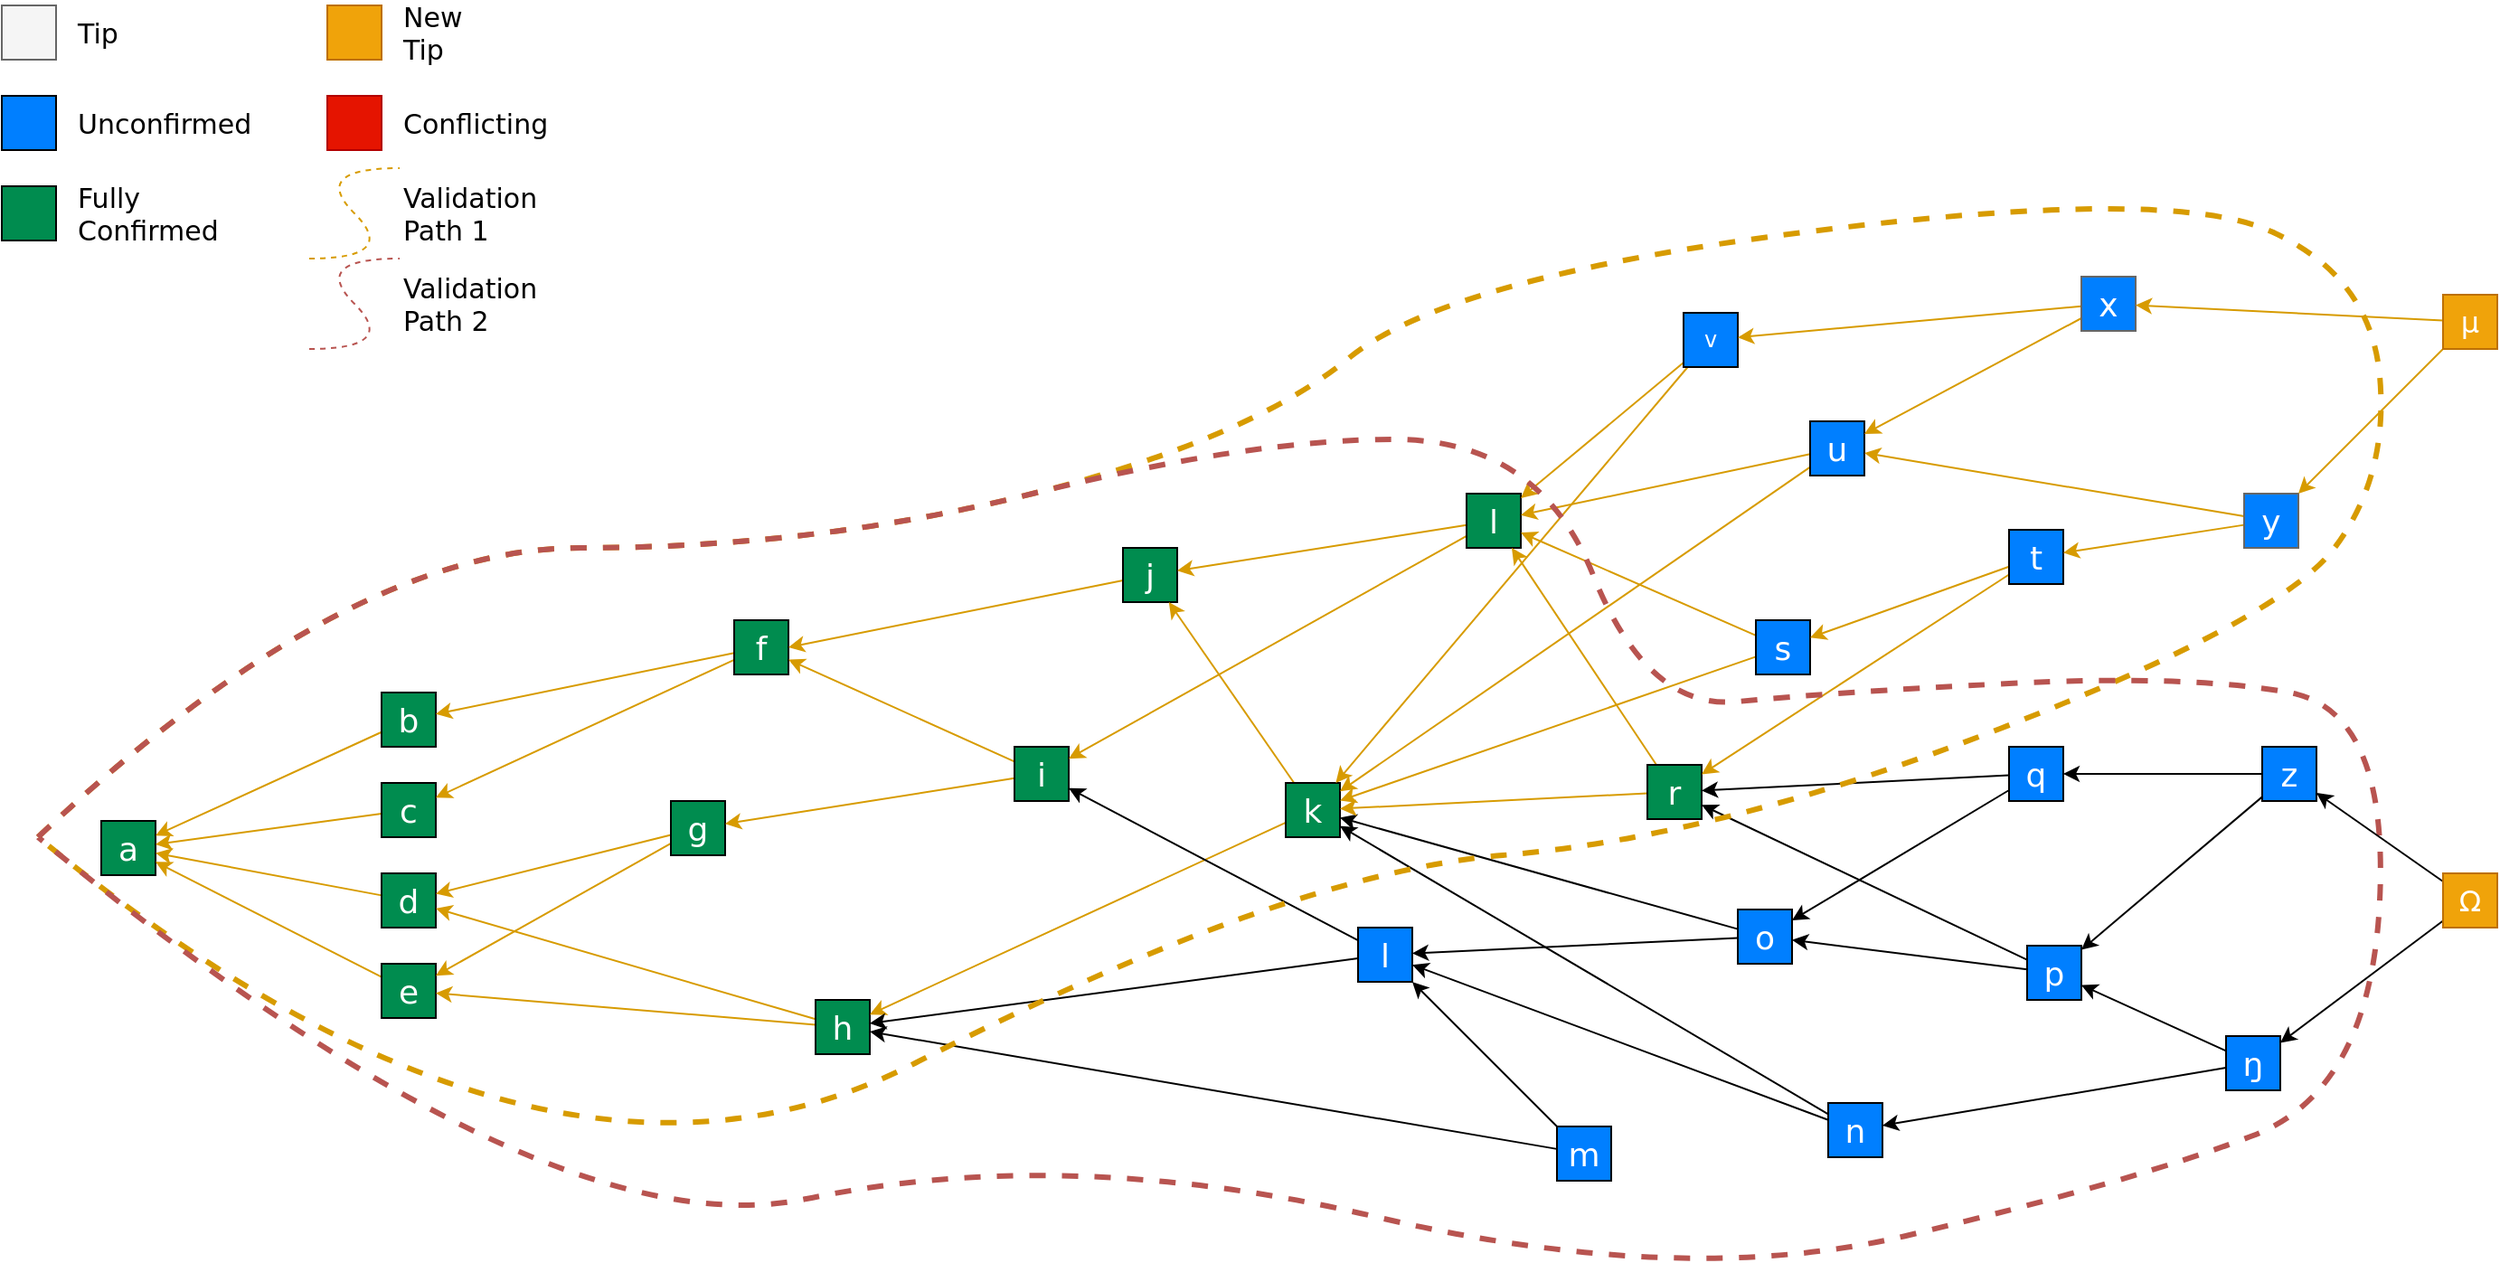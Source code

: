 <mxfile version="19.0.2" type="device"><diagram id="aiVb32r4nPznkwqzsdSb" name="Page-1"><mxGraphModel dx="1394" dy="817" grid="1" gridSize="10" guides="1" tooltips="1" connect="1" arrows="1" fold="1" page="1" pageScale="1" pageWidth="1169" pageHeight="827" math="0" shadow="0"><root><mxCell id="0"/><mxCell id="1" parent="0"/><mxCell id="Y23TwwJplPCRgjI9Zh_g-1" value="" style="whiteSpace=wrap;html=1;aspect=fixed;fillColor=#f5f5f5;fontColor=#333333;strokeColor=#666666;" parent="1" vertex="1"><mxGeometry x="150" y="190" width="30" height="30" as="geometry"/></mxCell><mxCell id="Y23TwwJplPCRgjI9Zh_g-2" value="" style="whiteSpace=wrap;html=1;aspect=fixed;fillColor=#007FFF;strokeColor=#000000;" parent="1" vertex="1"><mxGeometry x="150" y="240" width="30" height="30" as="geometry"/></mxCell><mxCell id="Y23TwwJplPCRgjI9Zh_g-3" value="" style="whiteSpace=wrap;html=1;aspect=fixed;fillColor=#008C4F;strokeColor=#000000;" parent="1" vertex="1"><mxGeometry x="150" y="290" width="30" height="30" as="geometry"/></mxCell><mxCell id="Y23TwwJplPCRgjI9Zh_g-4" value="Tip" style="text;html=1;strokeColor=none;fillColor=none;align=left;verticalAlign=middle;whiteSpace=wrap;rounded=0;fontFamily=Dejavu Sans;fontSize=15;" parent="1" vertex="1"><mxGeometry x="190" y="190" width="60" height="30" as="geometry"/></mxCell><mxCell id="Y23TwwJplPCRgjI9Zh_g-5" value="Unconfirmed" style="text;html=1;strokeColor=none;fillColor=none;align=left;verticalAlign=middle;whiteSpace=wrap;rounded=0;fontFamily=Dejavu Sans;fontSize=15;" parent="1" vertex="1"><mxGeometry x="190" y="240" width="60" height="30" as="geometry"/></mxCell><mxCell id="Y23TwwJplPCRgjI9Zh_g-6" value="Fully Confirmed" style="text;html=1;strokeColor=none;fillColor=none;align=left;verticalAlign=middle;whiteSpace=wrap;rounded=0;fontFamily=Dejavu Sans;fontSize=15;" parent="1" vertex="1"><mxGeometry x="190" y="290" width="60" height="30" as="geometry"/></mxCell><mxCell id="Y23TwwJplPCRgjI9Zh_g-7" value="a" style="whiteSpace=wrap;html=1;aspect=fixed;fillColor=#008C4F;strokeColor=#000000;fontFamily=Dejavu Sans;fontColor=#FFFFFF;fontSize=18;" parent="1" vertex="1"><mxGeometry x="205" y="641" width="30" height="30" as="geometry"/></mxCell><mxCell id="Y23TwwJplPCRgjI9Zh_g-36" style="rounded=0;orthogonalLoop=1;jettySize=auto;html=1;fontFamily=Dejavu Sans;fontSize=18;fontColor=#FFFFFF;strokeColor=#d79b00;fillColor=#ffe6cc;" parent="1" source="Y23TwwJplPCRgjI9Zh_g-8" target="Y23TwwJplPCRgjI9Zh_g-7" edge="1"><mxGeometry relative="1" as="geometry"/></mxCell><mxCell id="Y23TwwJplPCRgjI9Zh_g-8" value="b" style="whiteSpace=wrap;html=1;aspect=fixed;fillColor=#008C4F;strokeColor=#000000;fontFamily=Dejavu Sans;fontColor=#FFFFFF;fontSize=18;" parent="1" vertex="1"><mxGeometry x="360" y="570" width="30" height="30" as="geometry"/></mxCell><mxCell id="Y23TwwJplPCRgjI9Zh_g-37" style="edgeStyle=none;rounded=0;orthogonalLoop=1;jettySize=auto;html=1;fontFamily=Dejavu Sans;fontSize=18;fontColor=#FFFFFF;strokeColor=#d79b00;fillColor=#ffe6cc;" parent="1" source="Y23TwwJplPCRgjI9Zh_g-9" target="Y23TwwJplPCRgjI9Zh_g-7" edge="1"><mxGeometry relative="1" as="geometry"/></mxCell><mxCell id="Y23TwwJplPCRgjI9Zh_g-9" value="c" style="whiteSpace=wrap;html=1;aspect=fixed;fillColor=#008C4F;strokeColor=#000000;fontFamily=Dejavu Sans;fontColor=#FFFFFF;fontSize=18;" parent="1" vertex="1"><mxGeometry x="360" y="620" width="30" height="30" as="geometry"/></mxCell><mxCell id="Y23TwwJplPCRgjI9Zh_g-38" style="edgeStyle=none;rounded=0;orthogonalLoop=1;jettySize=auto;html=1;fontFamily=Dejavu Sans;fontSize=18;fontColor=#FFFFFF;strokeColor=#d79b00;fillColor=#ffe6cc;" parent="1" source="Y23TwwJplPCRgjI9Zh_g-10" target="Y23TwwJplPCRgjI9Zh_g-7" edge="1"><mxGeometry relative="1" as="geometry"/></mxCell><mxCell id="Y23TwwJplPCRgjI9Zh_g-10" value="d" style="whiteSpace=wrap;html=1;aspect=fixed;fillColor=#008C4F;strokeColor=#000000;fontFamily=Dejavu Sans;fontColor=#FFFFFF;fontSize=18;" parent="1" vertex="1"><mxGeometry x="360" y="670" width="30" height="30" as="geometry"/></mxCell><mxCell id="Y23TwwJplPCRgjI9Zh_g-39" style="edgeStyle=none;rounded=0;orthogonalLoop=1;jettySize=auto;html=1;fontFamily=Dejavu Sans;fontSize=18;fontColor=#FFFFFF;strokeColor=#d79b00;fillColor=#ffe6cc;" parent="1" source="Y23TwwJplPCRgjI9Zh_g-11" target="Y23TwwJplPCRgjI9Zh_g-7" edge="1"><mxGeometry relative="1" as="geometry"/></mxCell><mxCell id="Y23TwwJplPCRgjI9Zh_g-11" value="e" style="whiteSpace=wrap;html=1;aspect=fixed;fillColor=#008C4F;strokeColor=#000000;fontFamily=Dejavu Sans;fontColor=#FFFFFF;fontSize=18;" parent="1" vertex="1"><mxGeometry x="360" y="720" width="30" height="30" as="geometry"/></mxCell><mxCell id="Y23TwwJplPCRgjI9Zh_g-40" style="edgeStyle=none;rounded=0;orthogonalLoop=1;jettySize=auto;html=1;fontFamily=Dejavu Sans;fontSize=18;fontColor=#FFFFFF;strokeColor=#d79b00;fillColor=#ffe6cc;" parent="1" source="Y23TwwJplPCRgjI9Zh_g-13" target="Y23TwwJplPCRgjI9Zh_g-8" edge="1"><mxGeometry relative="1" as="geometry"/></mxCell><mxCell id="Y23TwwJplPCRgjI9Zh_g-41" style="edgeStyle=none;rounded=0;orthogonalLoop=1;jettySize=auto;html=1;fontFamily=Dejavu Sans;fontSize=18;fontColor=#FFFFFF;strokeColor=#d79b00;fillColor=#ffe6cc;" parent="1" source="Y23TwwJplPCRgjI9Zh_g-13" target="Y23TwwJplPCRgjI9Zh_g-9" edge="1"><mxGeometry relative="1" as="geometry"/></mxCell><mxCell id="Y23TwwJplPCRgjI9Zh_g-13" value="f" style="whiteSpace=wrap;html=1;aspect=fixed;fillColor=#008C4F;strokeColor=#000000;fontFamily=Dejavu Sans;fontColor=#FFFFFF;fontSize=18;" parent="1" vertex="1"><mxGeometry x="555" y="530" width="30" height="30" as="geometry"/></mxCell><mxCell id="Y23TwwJplPCRgjI9Zh_g-42" style="edgeStyle=none;rounded=0;orthogonalLoop=1;jettySize=auto;html=1;fontFamily=Dejavu Sans;fontSize=18;fontColor=#FFFFFF;strokeColor=#d79b00;fillColor=#ffe6cc;" parent="1" source="Y23TwwJplPCRgjI9Zh_g-14" target="Y23TwwJplPCRgjI9Zh_g-10" edge="1"><mxGeometry relative="1" as="geometry"/></mxCell><mxCell id="Y23TwwJplPCRgjI9Zh_g-43" style="edgeStyle=none;rounded=0;orthogonalLoop=1;jettySize=auto;html=1;fontFamily=Dejavu Sans;fontSize=18;fontColor=#FFFFFF;strokeColor=#d79b00;fillColor=#ffe6cc;" parent="1" source="Y23TwwJplPCRgjI9Zh_g-14" target="Y23TwwJplPCRgjI9Zh_g-11" edge="1"><mxGeometry relative="1" as="geometry"/></mxCell><mxCell id="Y23TwwJplPCRgjI9Zh_g-14" value="g" style="whiteSpace=wrap;html=1;aspect=fixed;fillColor=#008C4F;strokeColor=#000000;fontFamily=Dejavu Sans;fontColor=#FFFFFF;fontSize=18;" parent="1" vertex="1"><mxGeometry x="520" y="630" width="30" height="30" as="geometry"/></mxCell><mxCell id="Y23TwwJplPCRgjI9Zh_g-44" style="edgeStyle=none;rounded=0;orthogonalLoop=1;jettySize=auto;html=1;fontFamily=Dejavu Sans;fontSize=18;fontColor=#FFFFFF;strokeColor=#d79b00;fillColor=#ffe6cc;" parent="1" source="Y23TwwJplPCRgjI9Zh_g-15" target="Y23TwwJplPCRgjI9Zh_g-10" edge="1"><mxGeometry relative="1" as="geometry"/></mxCell><mxCell id="Y23TwwJplPCRgjI9Zh_g-45" style="edgeStyle=none;rounded=0;orthogonalLoop=1;jettySize=auto;html=1;fontFamily=Dejavu Sans;fontSize=18;fontColor=#FFFFFF;strokeColor=#d79b00;fillColor=#ffe6cc;" parent="1" source="Y23TwwJplPCRgjI9Zh_g-15" target="Y23TwwJplPCRgjI9Zh_g-11" edge="1"><mxGeometry relative="1" as="geometry"/></mxCell><mxCell id="Y23TwwJplPCRgjI9Zh_g-15" value="h" style="whiteSpace=wrap;html=1;aspect=fixed;fillColor=#008C4F;strokeColor=#000000;fontFamily=Dejavu Sans;fontColor=#FFFFFF;fontSize=18;" parent="1" vertex="1"><mxGeometry x="600" y="740" width="30" height="30" as="geometry"/></mxCell><mxCell id="Y23TwwJplPCRgjI9Zh_g-47" style="edgeStyle=none;rounded=0;orthogonalLoop=1;jettySize=auto;html=1;fontFamily=Dejavu Sans;fontSize=18;fontColor=#FFFFFF;strokeColor=#d79b00;fillColor=#ffe6cc;" parent="1" source="Y23TwwJplPCRgjI9Zh_g-16" target="Y23TwwJplPCRgjI9Zh_g-14" edge="1"><mxGeometry relative="1" as="geometry"/></mxCell><mxCell id="Y23TwwJplPCRgjI9Zh_g-50" style="edgeStyle=none;rounded=0;orthogonalLoop=1;jettySize=auto;html=1;fontFamily=Dejavu Sans;fontSize=18;fontColor=#FFFFFF;strokeColor=#d79b00;fillColor=#ffe6cc;" parent="1" source="Y23TwwJplPCRgjI9Zh_g-16" target="Y23TwwJplPCRgjI9Zh_g-13" edge="1"><mxGeometry relative="1" as="geometry"/></mxCell><mxCell id="Y23TwwJplPCRgjI9Zh_g-16" value="i" style="whiteSpace=wrap;html=1;aspect=fixed;fillColor=#008C4F;strokeColor=#000000;fontFamily=Dejavu Sans;fontColor=#FFFFFF;fontSize=18;" parent="1" vertex="1"><mxGeometry x="710" y="600" width="30" height="30" as="geometry"/></mxCell><mxCell id="Y23TwwJplPCRgjI9Zh_g-48" style="edgeStyle=none;rounded=0;orthogonalLoop=1;jettySize=auto;html=1;entryX=1;entryY=0.5;entryDx=0;entryDy=0;fontFamily=Dejavu Sans;fontSize=18;fontColor=#FFFFFF;strokeColor=#d79b00;fillColor=#ffe6cc;" parent="1" source="Y23TwwJplPCRgjI9Zh_g-17" target="Y23TwwJplPCRgjI9Zh_g-13" edge="1"><mxGeometry relative="1" as="geometry"/></mxCell><mxCell id="Y23TwwJplPCRgjI9Zh_g-17" value="j" style="whiteSpace=wrap;html=1;aspect=fixed;fillColor=#008C4F;strokeColor=#000000;fontFamily=Dejavu Sans;fontColor=#FFFFFF;fontSize=18;" parent="1" vertex="1"><mxGeometry x="770" y="490" width="30" height="30" as="geometry"/></mxCell><mxCell id="Y23TwwJplPCRgjI9Zh_g-46" style="edgeStyle=none;rounded=0;orthogonalLoop=1;jettySize=auto;html=1;fontFamily=Dejavu Sans;fontSize=18;fontColor=#FFFFFF;strokeColor=#d79b00;fillColor=#ffe6cc;" parent="1" source="Y23TwwJplPCRgjI9Zh_g-18" target="Y23TwwJplPCRgjI9Zh_g-15" edge="1"><mxGeometry relative="1" as="geometry"/></mxCell><mxCell id="Y23TwwJplPCRgjI9Zh_g-51" style="edgeStyle=none;rounded=0;orthogonalLoop=1;jettySize=auto;html=1;fontFamily=Dejavu Sans;fontSize=18;fontColor=#FFFFFF;strokeColor=#d79b00;fillColor=#ffe6cc;" parent="1" source="Y23TwwJplPCRgjI9Zh_g-18" target="Y23TwwJplPCRgjI9Zh_g-17" edge="1"><mxGeometry relative="1" as="geometry"/></mxCell><mxCell id="Y23TwwJplPCRgjI9Zh_g-18" value="k" style="whiteSpace=wrap;html=1;aspect=fixed;fillColor=#008C4F;strokeColor=#000000;fontFamily=Dejavu Sans;fontColor=#FFFFFF;fontSize=18;" parent="1" vertex="1"><mxGeometry x="860" y="620" width="30" height="30" as="geometry"/></mxCell><mxCell id="Y23TwwJplPCRgjI9Zh_g-49" style="edgeStyle=none;rounded=0;orthogonalLoop=1;jettySize=auto;html=1;fontFamily=Dejavu Sans;fontSize=18;fontColor=#FFFFFF;strokeColor=#d79b00;fillColor=#ffe6cc;" parent="1" source="Y23TwwJplPCRgjI9Zh_g-19" target="Y23TwwJplPCRgjI9Zh_g-17" edge="1"><mxGeometry relative="1" as="geometry"/></mxCell><mxCell id="Y23TwwJplPCRgjI9Zh_g-52" style="edgeStyle=none;rounded=0;orthogonalLoop=1;jettySize=auto;html=1;fontFamily=Dejavu Sans;fontSize=18;fontColor=#FFFFFF;strokeColor=#d79b00;fillColor=#ffe6cc;" parent="1" source="Y23TwwJplPCRgjI9Zh_g-19" target="Y23TwwJplPCRgjI9Zh_g-16" edge="1"><mxGeometry relative="1" as="geometry"/></mxCell><mxCell id="Y23TwwJplPCRgjI9Zh_g-19" value="l" style="whiteSpace=wrap;html=1;aspect=fixed;fillColor=#008C4F;strokeColor=#000000;fontFamily=Dejavu Sans;fontColor=#FFFFFF;fontSize=18;" parent="1" vertex="1"><mxGeometry x="960" y="460" width="30" height="30" as="geometry"/></mxCell><mxCell id="Y23TwwJplPCRgjI9Zh_g-53" style="edgeStyle=none;rounded=0;orthogonalLoop=1;jettySize=auto;html=1;fontFamily=Dejavu Sans;fontSize=18;fontColor=#FFFFFF;strokeColor=#000000;" parent="1" source="Y23TwwJplPCRgjI9Zh_g-20" target="Y23TwwJplPCRgjI9Zh_g-16" edge="1"><mxGeometry relative="1" as="geometry"/></mxCell><mxCell id="Y23TwwJplPCRgjI9Zh_g-54" style="edgeStyle=none;rounded=0;orthogonalLoop=1;jettySize=auto;html=1;fontFamily=Dejavu Sans;fontSize=18;fontColor=#FFFFFF;strokeColor=#000000;" parent="1" source="Y23TwwJplPCRgjI9Zh_g-20" target="Y23TwwJplPCRgjI9Zh_g-15" edge="1"><mxGeometry relative="1" as="geometry"/></mxCell><mxCell id="Y23TwwJplPCRgjI9Zh_g-20" value="l" style="whiteSpace=wrap;html=1;aspect=fixed;fillColor=#007FFF;strokeColor=#000000;fontFamily=Dejavu Sans;fontColor=#FFFFFF;fontSize=18;" parent="1" vertex="1"><mxGeometry x="900" y="700" width="30" height="30" as="geometry"/></mxCell><mxCell id="Y23TwwJplPCRgjI9Zh_g-55" style="edgeStyle=none;rounded=0;orthogonalLoop=1;jettySize=auto;html=1;fontFamily=Dejavu Sans;fontSize=18;fontColor=#FFFFFF;strokeColor=#000000;" parent="1" source="Y23TwwJplPCRgjI9Zh_g-21" target="Y23TwwJplPCRgjI9Zh_g-20" edge="1"><mxGeometry relative="1" as="geometry"><mxPoint x="910" y="710" as="targetPoint"/></mxGeometry></mxCell><mxCell id="Y23TwwJplPCRgjI9Zh_g-56" style="edgeStyle=none;rounded=0;orthogonalLoop=1;jettySize=auto;html=1;fontFamily=Dejavu Sans;fontSize=18;fontColor=#FFFFFF;strokeColor=#000000;" parent="1" source="Y23TwwJplPCRgjI9Zh_g-21" target="Y23TwwJplPCRgjI9Zh_g-15" edge="1"><mxGeometry relative="1" as="geometry"/></mxCell><mxCell id="Y23TwwJplPCRgjI9Zh_g-21" value="m" style="whiteSpace=wrap;html=1;aspect=fixed;fillColor=#007FFF;strokeColor=#000000;fontFamily=Dejavu Sans;fontColor=#FFFFFF;fontSize=18;" parent="1" vertex="1"><mxGeometry x="1010" y="810" width="30" height="30" as="geometry"/></mxCell><mxCell id="Y23TwwJplPCRgjI9Zh_g-57" style="edgeStyle=none;rounded=0;orthogonalLoop=1;jettySize=auto;html=1;fontFamily=Dejavu Sans;fontSize=18;fontColor=#FFFFFF;strokeColor=#000000;" parent="1" source="Y23TwwJplPCRgjI9Zh_g-22" target="Y23TwwJplPCRgjI9Zh_g-20" edge="1"><mxGeometry relative="1" as="geometry"/></mxCell><mxCell id="Y23TwwJplPCRgjI9Zh_g-58" style="edgeStyle=none;rounded=0;orthogonalLoop=1;jettySize=auto;html=1;fontFamily=Dejavu Sans;fontSize=18;fontColor=#FFFFFF;strokeColor=#000000;" parent="1" source="Y23TwwJplPCRgjI9Zh_g-22" target="Y23TwwJplPCRgjI9Zh_g-18" edge="1"><mxGeometry relative="1" as="geometry"/></mxCell><mxCell id="Y23TwwJplPCRgjI9Zh_g-22" value="n" style="whiteSpace=wrap;html=1;aspect=fixed;fillColor=#007FFF;strokeColor=#000000;fontFamily=Dejavu Sans;fontColor=#FFFFFF;fontSize=18;" parent="1" vertex="1"><mxGeometry x="1160" y="797" width="30" height="30" as="geometry"/></mxCell><mxCell id="Y23TwwJplPCRgjI9Zh_g-59" style="edgeStyle=none;rounded=0;orthogonalLoop=1;jettySize=auto;html=1;fontFamily=Dejavu Sans;fontSize=18;fontColor=#FFFFFF;strokeColor=#000000;" parent="1" source="Y23TwwJplPCRgjI9Zh_g-23" target="Y23TwwJplPCRgjI9Zh_g-18" edge="1"><mxGeometry relative="1" as="geometry"/></mxCell><mxCell id="Y23TwwJplPCRgjI9Zh_g-61" style="edgeStyle=none;rounded=0;orthogonalLoop=1;jettySize=auto;html=1;fontFamily=Dejavu Sans;fontSize=18;fontColor=#FFFFFF;strokeColor=#000000;" parent="1" source="Y23TwwJplPCRgjI9Zh_g-23" target="Y23TwwJplPCRgjI9Zh_g-20" edge="1"><mxGeometry relative="1" as="geometry"/></mxCell><mxCell id="Y23TwwJplPCRgjI9Zh_g-23" value="o" style="whiteSpace=wrap;html=1;aspect=fixed;fillColor=#007FFF;strokeColor=#000000;fontFamily=Dejavu Sans;fontColor=#FFFFFF;fontSize=18;" parent="1" vertex="1"><mxGeometry x="1110" y="690" width="30" height="30" as="geometry"/></mxCell><mxCell id="Y23TwwJplPCRgjI9Zh_g-74" style="edgeStyle=none;rounded=0;orthogonalLoop=1;jettySize=auto;html=1;fontFamily=Dejavu Sans;fontSize=18;fontColor=#FFFFFF;strokeColor=#000000;" parent="1" source="Y23TwwJplPCRgjI9Zh_g-24" target="Y23TwwJplPCRgjI9Zh_g-23" edge="1"><mxGeometry relative="1" as="geometry"/></mxCell><mxCell id="Y23TwwJplPCRgjI9Zh_g-75" style="edgeStyle=none;rounded=0;orthogonalLoop=1;jettySize=auto;html=1;fontFamily=Dejavu Sans;fontSize=18;fontColor=#FFFFFF;strokeColor=#000000;" parent="1" source="Y23TwwJplPCRgjI9Zh_g-24" target="Y23TwwJplPCRgjI9Zh_g-27" edge="1"><mxGeometry relative="1" as="geometry"/></mxCell><mxCell id="Y23TwwJplPCRgjI9Zh_g-24" value="p" style="whiteSpace=wrap;html=1;aspect=fixed;fillColor=#007FFF;strokeColor=#000000;fontFamily=Dejavu Sans;fontColor=#FFFFFF;fontSize=18;" parent="1" vertex="1"><mxGeometry x="1270" y="710" width="30" height="30" as="geometry"/></mxCell><mxCell id="Y23TwwJplPCRgjI9Zh_g-72" style="edgeStyle=none;rounded=0;orthogonalLoop=1;jettySize=auto;html=1;fontFamily=Dejavu Sans;fontSize=18;fontColor=#FFFFFF;strokeColor=#000000;" parent="1" source="Y23TwwJplPCRgjI9Zh_g-25" target="Y23TwwJplPCRgjI9Zh_g-27" edge="1"><mxGeometry relative="1" as="geometry"/></mxCell><mxCell id="Y23TwwJplPCRgjI9Zh_g-73" style="edgeStyle=none;rounded=0;orthogonalLoop=1;jettySize=auto;html=1;fontFamily=Dejavu Sans;fontSize=18;fontColor=#FFFFFF;strokeColor=#000000;" parent="1" source="Y23TwwJplPCRgjI9Zh_g-25" target="Y23TwwJplPCRgjI9Zh_g-23" edge="1"><mxGeometry relative="1" as="geometry"/></mxCell><mxCell id="Y23TwwJplPCRgjI9Zh_g-25" value="q" style="whiteSpace=wrap;html=1;aspect=fixed;fillColor=#007FFF;strokeColor=#000000;fontFamily=Dejavu Sans;fontColor=#FFFFFF;fontSize=18;" parent="1" vertex="1"><mxGeometry x="1260" y="600" width="30" height="30" as="geometry"/></mxCell><mxCell id="Y23TwwJplPCRgjI9Zh_g-62" style="edgeStyle=none;rounded=0;orthogonalLoop=1;jettySize=auto;html=1;fontFamily=Dejavu Sans;fontSize=18;fontColor=#FFFFFF;strokeColor=#d79b00;fillColor=#ffe6cc;" parent="1" source="Y23TwwJplPCRgjI9Zh_g-27" target="Y23TwwJplPCRgjI9Zh_g-18" edge="1"><mxGeometry relative="1" as="geometry"/></mxCell><mxCell id="Y23TwwJplPCRgjI9Zh_g-63" style="edgeStyle=none;rounded=0;orthogonalLoop=1;jettySize=auto;html=1;fontFamily=Dejavu Sans;fontSize=18;fontColor=#FFFFFF;strokeColor=#d79b00;fillColor=#ffe6cc;" parent="1" source="Y23TwwJplPCRgjI9Zh_g-27" target="Y23TwwJplPCRgjI9Zh_g-19" edge="1"><mxGeometry relative="1" as="geometry"/></mxCell><mxCell id="Y23TwwJplPCRgjI9Zh_g-27" value="r" style="whiteSpace=wrap;html=1;aspect=fixed;fillColor=#008C4F;strokeColor=#000000;fontFamily=Dejavu Sans;fontColor=#FFFFFF;fontSize=18;" parent="1" vertex="1"><mxGeometry x="1060" y="610" width="30" height="30" as="geometry"/></mxCell><mxCell id="Y23TwwJplPCRgjI9Zh_g-64" style="edgeStyle=none;rounded=0;orthogonalLoop=1;jettySize=auto;html=1;fontFamily=Dejavu Sans;fontSize=18;fontColor=#FFFFFF;strokeColor=#d79b00;fillColor=#ffe6cc;" parent="1" source="Y23TwwJplPCRgjI9Zh_g-28" target="Y23TwwJplPCRgjI9Zh_g-19" edge="1"><mxGeometry relative="1" as="geometry"/></mxCell><mxCell id="Y23TwwJplPCRgjI9Zh_g-69" style="edgeStyle=none;rounded=0;orthogonalLoop=1;jettySize=auto;html=1;fontFamily=Dejavu Sans;fontSize=18;fontColor=#FFFFFF;strokeColor=#d79b00;fillColor=#ffe6cc;" parent="1" source="Y23TwwJplPCRgjI9Zh_g-28" target="Y23TwwJplPCRgjI9Zh_g-18" edge="1"><mxGeometry relative="1" as="geometry"/></mxCell><mxCell id="Y23TwwJplPCRgjI9Zh_g-28" value="s" style="whiteSpace=wrap;html=1;aspect=fixed;fillColor=#007FFF;strokeColor=#000000;fontFamily=Dejavu Sans;fontColor=#FFFFFF;fontSize=18;" parent="1" vertex="1"><mxGeometry x="1120" y="530" width="30" height="30" as="geometry"/></mxCell><mxCell id="Y23TwwJplPCRgjI9Zh_g-70" style="edgeStyle=none;rounded=0;orthogonalLoop=1;jettySize=auto;html=1;fontFamily=Dejavu Sans;fontSize=18;fontColor=#FFFFFF;strokeColor=#d79b00;fillColor=#ffe6cc;" parent="1" source="Y23TwwJplPCRgjI9Zh_g-29" target="Y23TwwJplPCRgjI9Zh_g-28" edge="1"><mxGeometry relative="1" as="geometry"/></mxCell><mxCell id="Y23TwwJplPCRgjI9Zh_g-71" style="edgeStyle=none;rounded=0;orthogonalLoop=1;jettySize=auto;html=1;fontFamily=Dejavu Sans;fontSize=18;fontColor=#FFFFFF;strokeColor=#d79b00;fillColor=#ffe6cc;" parent="1" source="Y23TwwJplPCRgjI9Zh_g-29" target="Y23TwwJplPCRgjI9Zh_g-27" edge="1"><mxGeometry relative="1" as="geometry"/></mxCell><mxCell id="Y23TwwJplPCRgjI9Zh_g-29" value="t" style="whiteSpace=wrap;html=1;aspect=fixed;fillColor=#007FFF;strokeColor=#000000;fontFamily=Dejavu Sans;fontColor=#FFFFFF;fontSize=18;" parent="1" vertex="1"><mxGeometry x="1260" y="480" width="30" height="30" as="geometry"/></mxCell><mxCell id="Y23TwwJplPCRgjI9Zh_g-65" style="edgeStyle=none;rounded=0;orthogonalLoop=1;jettySize=auto;html=1;fontFamily=Dejavu Sans;fontSize=18;fontColor=#FFFFFF;strokeColor=#d79b00;fillColor=#ffe6cc;" parent="1" source="Y23TwwJplPCRgjI9Zh_g-30" target="Y23TwwJplPCRgjI9Zh_g-19" edge="1"><mxGeometry relative="1" as="geometry"/></mxCell><mxCell id="Y23TwwJplPCRgjI9Zh_g-68" style="edgeStyle=none;rounded=0;orthogonalLoop=1;jettySize=auto;html=1;fontFamily=Dejavu Sans;fontSize=18;fontColor=#FFFFFF;strokeColor=#d79b00;fillColor=#ffe6cc;" parent="1" source="Y23TwwJplPCRgjI9Zh_g-30" target="Y23TwwJplPCRgjI9Zh_g-18" edge="1"><mxGeometry relative="1" as="geometry"/></mxCell><mxCell id="Y23TwwJplPCRgjI9Zh_g-30" value="u" style="whiteSpace=wrap;html=1;aspect=fixed;fillColor=#007FFF;strokeColor=#000000;fontFamily=Dejavu Sans;fontColor=#FFFFFF;fontSize=18;" parent="1" vertex="1"><mxGeometry x="1150" y="420" width="30" height="30" as="geometry"/></mxCell><mxCell id="Y23TwwJplPCRgjI9Zh_g-66" style="edgeStyle=none;rounded=0;orthogonalLoop=1;jettySize=auto;html=1;fontFamily=Dejavu Sans;fontSize=18;fontColor=#FFFFFF;strokeColor=#d79b00;fillColor=#ffe6cc;" parent="1" source="Y23TwwJplPCRgjI9Zh_g-31" target="Y23TwwJplPCRgjI9Zh_g-19" edge="1"><mxGeometry relative="1" as="geometry"/></mxCell><mxCell id="Y23TwwJplPCRgjI9Zh_g-67" style="edgeStyle=none;rounded=0;orthogonalLoop=1;jettySize=auto;html=1;fontFamily=Dejavu Sans;fontSize=18;fontColor=#FFFFFF;strokeColor=#d79b00;fillColor=#ffe6cc;" parent="1" source="Y23TwwJplPCRgjI9Zh_g-31" target="Y23TwwJplPCRgjI9Zh_g-18" edge="1"><mxGeometry relative="1" as="geometry"/></mxCell><mxCell id="Y23TwwJplPCRgjI9Zh_g-31" value="v" style="whiteSpace=wrap;html=1;aspect=fixed;fillColor=#007FFF;strokeColor=#000000;fontFamily=Dejavu Sans;fontColor=#FFFFFF;" parent="1" vertex="1"><mxGeometry x="1080" y="360" width="30" height="30" as="geometry"/></mxCell><mxCell id="Y23TwwJplPCRgjI9Zh_g-76" style="edgeStyle=none;rounded=0;orthogonalLoop=1;jettySize=auto;html=1;fontFamily=Dejavu Sans;fontSize=18;fontColor=#FFFFFF;strokeColor=#d79b00;fillColor=#ffe6cc;" parent="1" source="Y23TwwJplPCRgjI9Zh_g-32" target="Y23TwwJplPCRgjI9Zh_g-31" edge="1"><mxGeometry relative="1" as="geometry"/></mxCell><mxCell id="Y23TwwJplPCRgjI9Zh_g-77" style="edgeStyle=none;rounded=0;orthogonalLoop=1;jettySize=auto;html=1;fontFamily=Dejavu Sans;fontSize=18;fontColor=#FFFFFF;strokeColor=#d79b00;fillColor=#ffe6cc;" parent="1" source="Y23TwwJplPCRgjI9Zh_g-32" target="Y23TwwJplPCRgjI9Zh_g-30" edge="1"><mxGeometry relative="1" as="geometry"/></mxCell><mxCell id="Y23TwwJplPCRgjI9Zh_g-32" value="x" style="whiteSpace=wrap;html=1;aspect=fixed;fillColor=#007FFF;fontColor=#FFFFFF;strokeColor=#666666;fontFamily=Dejavu Sans;fontSize=18;" parent="1" vertex="1"><mxGeometry x="1300" y="340" width="30" height="30" as="geometry"/></mxCell><mxCell id="Y23TwwJplPCRgjI9Zh_g-78" style="edgeStyle=none;rounded=0;orthogonalLoop=1;jettySize=auto;html=1;fontFamily=Dejavu Sans;fontSize=18;fontColor=#FFFFFF;strokeColor=#d79b00;fillColor=#ffe6cc;" parent="1" source="Y23TwwJplPCRgjI9Zh_g-33" target="Y23TwwJplPCRgjI9Zh_g-30" edge="1"><mxGeometry relative="1" as="geometry"/></mxCell><mxCell id="Y23TwwJplPCRgjI9Zh_g-79" style="edgeStyle=none;rounded=0;orthogonalLoop=1;jettySize=auto;html=1;fontFamily=Dejavu Sans;fontSize=18;fontColor=#FFFFFF;strokeColor=#d79b00;fillColor=#ffe6cc;" parent="1" source="Y23TwwJplPCRgjI9Zh_g-33" target="Y23TwwJplPCRgjI9Zh_g-29" edge="1"><mxGeometry relative="1" as="geometry"/></mxCell><mxCell id="Y23TwwJplPCRgjI9Zh_g-33" value="y" style="whiteSpace=wrap;html=1;aspect=fixed;fillColor=#007FFF;fontColor=#FFFFFF;strokeColor=#666666;fontFamily=Dejavu Sans;fontSize=18;" parent="1" vertex="1"><mxGeometry x="1390" y="460" width="30" height="30" as="geometry"/></mxCell><mxCell id="Y23TwwJplPCRgjI9Zh_g-80" style="edgeStyle=none;rounded=0;orthogonalLoop=1;jettySize=auto;html=1;fontFamily=Dejavu Sans;fontSize=18;fontColor=#FFFFFF;strokeColor=#000000;" parent="1" source="Y23TwwJplPCRgjI9Zh_g-34" target="Y23TwwJplPCRgjI9Zh_g-25" edge="1"><mxGeometry relative="1" as="geometry"/></mxCell><mxCell id="Y23TwwJplPCRgjI9Zh_g-81" style="edgeStyle=none;rounded=0;orthogonalLoop=1;jettySize=auto;html=1;fontFamily=Dejavu Sans;fontSize=18;fontColor=#FFFFFF;strokeColor=#000000;" parent="1" source="Y23TwwJplPCRgjI9Zh_g-34" target="Y23TwwJplPCRgjI9Zh_g-24" edge="1"><mxGeometry relative="1" as="geometry"/></mxCell><mxCell id="Y23TwwJplPCRgjI9Zh_g-34" value="z" style="whiteSpace=wrap;html=1;aspect=fixed;fillColor=#007FFF;fontColor=#FFFFFF;strokeColor=#000000;fontFamily=Dejavu Sans;fontSize=18;" parent="1" vertex="1"><mxGeometry x="1400" y="600" width="30" height="30" as="geometry"/></mxCell><mxCell id="Y23TwwJplPCRgjI9Zh_g-82" style="edgeStyle=none;rounded=0;orthogonalLoop=1;jettySize=auto;html=1;fontFamily=Dejavu Sans;fontSize=18;fontColor=#FFFFFF;strokeColor=#000000;" parent="1" source="Y23TwwJplPCRgjI9Zh_g-35" target="Y23TwwJplPCRgjI9Zh_g-24" edge="1"><mxGeometry relative="1" as="geometry"/></mxCell><mxCell id="Y23TwwJplPCRgjI9Zh_g-83" style="edgeStyle=none;rounded=0;orthogonalLoop=1;jettySize=auto;html=1;fontFamily=Dejavu Sans;fontSize=18;fontColor=#FFFFFF;strokeColor=#000000;" parent="1" source="Y23TwwJplPCRgjI9Zh_g-35" target="Y23TwwJplPCRgjI9Zh_g-22" edge="1"><mxGeometry relative="1" as="geometry"/></mxCell><mxCell id="Y23TwwJplPCRgjI9Zh_g-35" value="ŋ" style="whiteSpace=wrap;html=1;aspect=fixed;fillColor=#007FFF;fontColor=#FFFFFF;strokeColor=#000000;fontFamily=Dejavu Sans;fontSize=18;" parent="1" vertex="1"><mxGeometry x="1380" y="760" width="30" height="30" as="geometry"/></mxCell><mxCell id="Y23TwwJplPCRgjI9Zh_g-84" value="" style="whiteSpace=wrap;html=1;aspect=fixed;fillColor=#f0a30a;strokeColor=#BD7000;fontColor=#000000;" parent="1" vertex="1"><mxGeometry x="330" y="190" width="30" height="30" as="geometry"/></mxCell><mxCell id="Y23TwwJplPCRgjI9Zh_g-85" value="" style="whiteSpace=wrap;html=1;aspect=fixed;fillColor=#e51400;strokeColor=#B20000;fontColor=#ffffff;" parent="1" vertex="1"><mxGeometry x="330" y="240" width="30" height="30" as="geometry"/></mxCell><mxCell id="Y23TwwJplPCRgjI9Zh_g-87" value="New Tip" style="text;html=1;strokeColor=none;fillColor=none;align=left;verticalAlign=middle;whiteSpace=wrap;rounded=0;fontFamily=Dejavu Sans;fontSize=15;" parent="1" vertex="1"><mxGeometry x="370" y="190" width="60" height="30" as="geometry"/></mxCell><mxCell id="Y23TwwJplPCRgjI9Zh_g-88" value="Conflicting" style="text;html=1;strokeColor=none;fillColor=none;align=left;verticalAlign=middle;whiteSpace=wrap;rounded=0;fontFamily=Dejavu Sans;fontSize=15;" parent="1" vertex="1"><mxGeometry x="370" y="240" width="60" height="30" as="geometry"/></mxCell><mxCell id="Y23TwwJplPCRgjI9Zh_g-89" value="Validation Path 1" style="text;html=1;strokeColor=none;fillColor=none;align=left;verticalAlign=middle;whiteSpace=wrap;rounded=0;fontFamily=Dejavu Sans;fontSize=15;" parent="1" vertex="1"><mxGeometry x="370" y="290" width="60" height="30" as="geometry"/></mxCell><mxCell id="Y23TwwJplPCRgjI9Zh_g-90" value="" style="curved=1;endArrow=none;html=1;rounded=0;fontFamily=Dejavu Sans;fontSize=18;fontColor=#FFFFFF;strokeColor=#d79b00;endFill=0;dashed=1;fillColor=#ffe6cc;" parent="1" edge="1"><mxGeometry width="50" height="50" relative="1" as="geometry"><mxPoint x="320" y="330" as="sourcePoint"/><mxPoint x="370" y="280" as="targetPoint"/><Array as="points"><mxPoint x="370" y="330"/><mxPoint x="320" y="280"/></Array></mxGeometry></mxCell><mxCell id="Y23TwwJplPCRgjI9Zh_g-93" style="edgeStyle=none;rounded=0;orthogonalLoop=1;jettySize=auto;html=1;fontFamily=Dejavu Sans;fontSize=16;fontColor=#FFFFFF;endArrow=classic;endFill=1;strokeColor=#d79b00;strokeWidth=1;fillColor=#ffe6cc;" parent="1" source="Y23TwwJplPCRgjI9Zh_g-91" target="Y23TwwJplPCRgjI9Zh_g-32" edge="1"><mxGeometry relative="1" as="geometry"/></mxCell><mxCell id="Y23TwwJplPCRgjI9Zh_g-94" style="edgeStyle=none;rounded=0;orthogonalLoop=1;jettySize=auto;html=1;fontFamily=Dejavu Sans;fontSize=16;fontColor=#FFFFFF;endArrow=classic;endFill=1;strokeColor=#d79b00;strokeWidth=1;fillColor=#ffe6cc;" parent="1" source="Y23TwwJplPCRgjI9Zh_g-91" target="Y23TwwJplPCRgjI9Zh_g-33" edge="1"><mxGeometry relative="1" as="geometry"/></mxCell><mxCell id="Y23TwwJplPCRgjI9Zh_g-91" value="µ" style="whiteSpace=wrap;html=1;aspect=fixed;fillColor=#f0a30a;strokeColor=#BD7000;fontColor=#FFFFFF;fontFamily=Dejavu Sans;fontSize=16;" parent="1" vertex="1"><mxGeometry x="1500" y="350" width="30" height="30" as="geometry"/></mxCell><mxCell id="Y23TwwJplPCRgjI9Zh_g-92" value="" style="curved=1;endArrow=none;html=1;rounded=0;dashed=1;fontFamily=Dejavu Sans;fontSize=16;fontColor=#FFFFFF;strokeColor=#d79b00;endFill=0;strokeWidth=3;fillColor=#ffe6cc;" parent="1" edge="1"><mxGeometry width="50" height="50" relative="1" as="geometry"><mxPoint x="170" y="650" as="sourcePoint"/><mxPoint x="170" y="650" as="targetPoint"/><Array as="points"><mxPoint x="340" y="490"/><mxPoint x="600" y="490"/><mxPoint x="840" y="430"/><mxPoint x="950" y="340"/><mxPoint x="1350" y="290"/><mxPoint x="1460" y="340"/><mxPoint x="1470" y="450"/><mxPoint x="1410" y="530"/><mxPoint x="1100" y="650"/><mxPoint x="860" y="670"/><mxPoint x="450" y="880"/></Array></mxGeometry></mxCell><mxCell id="Y23TwwJplPCRgjI9Zh_g-95" value="" style="curved=1;endArrow=none;html=1;rounded=0;dashed=1;fontFamily=Dejavu Sans;fontSize=16;fontColor=#FFFFFF;strokeColor=#b85450;endFill=0;strokeWidth=3;fillColor=#f8cecc;" parent="1" edge="1"><mxGeometry width="50" height="50" relative="1" as="geometry"><mxPoint x="170" y="650" as="sourcePoint"/><mxPoint x="170" y="650" as="targetPoint"/><Array as="points"><mxPoint x="340" y="490"/><mxPoint x="600" y="490"/><mxPoint x="840" y="430"/><mxPoint x="1000" y="430"/><mxPoint x="1060" y="580"/><mxPoint x="1160" y="570"/><mxPoint x="1360" y="560"/><mxPoint x="1470" y="580"/><mxPoint x="1460" y="790"/><mxPoint x="1330" y="840"/><mxPoint x="1080" y="900"/><mxPoint x="740" y="820"/><mxPoint x="450" y="880"/></Array></mxGeometry></mxCell><mxCell id="Y23TwwJplPCRgjI9Zh_g-97" style="edgeStyle=none;rounded=0;orthogonalLoop=1;jettySize=auto;html=1;fontFamily=Dejavu Sans;fontSize=16;fontColor=#FFFFFF;endArrow=classic;endFill=1;strokeColor=#000000;strokeWidth=1;" parent="1" source="Y23TwwJplPCRgjI9Zh_g-96" target="Y23TwwJplPCRgjI9Zh_g-34" edge="1"><mxGeometry relative="1" as="geometry"/></mxCell><mxCell id="Y23TwwJplPCRgjI9Zh_g-98" style="edgeStyle=none;rounded=0;orthogonalLoop=1;jettySize=auto;html=1;fontFamily=Dejavu Sans;fontSize=16;fontColor=#FFFFFF;endArrow=classic;endFill=1;strokeColor=#000000;strokeWidth=1;" parent="1" source="Y23TwwJplPCRgjI9Zh_g-96" target="Y23TwwJplPCRgjI9Zh_g-35" edge="1"><mxGeometry relative="1" as="geometry"/></mxCell><mxCell id="Y23TwwJplPCRgjI9Zh_g-96" value="Ω" style="whiteSpace=wrap;html=1;aspect=fixed;fillColor=#f0a30a;strokeColor=#BD7000;fontColor=#FFFFFF;fontFamily=Dejavu Sans;fontSize=16;" parent="1" vertex="1"><mxGeometry x="1500" y="670" width="30" height="30" as="geometry"/></mxCell><mxCell id="Y23TwwJplPCRgjI9Zh_g-99" value="Validation Path 2" style="text;html=1;strokeColor=none;fillColor=none;align=left;verticalAlign=middle;whiteSpace=wrap;rounded=0;fontFamily=Dejavu Sans;fontSize=15;" parent="1" vertex="1"><mxGeometry x="370" y="340" width="60" height="30" as="geometry"/></mxCell><mxCell id="Y23TwwJplPCRgjI9Zh_g-100" value="" style="curved=1;endArrow=none;html=1;rounded=0;fontFamily=Dejavu Sans;fontSize=18;fontColor=#FFFFFF;strokeColor=#b85450;endFill=0;dashed=1;fillColor=#f8cecc;" parent="1" edge="1"><mxGeometry width="50" height="50" relative="1" as="geometry"><mxPoint x="320" y="380" as="sourcePoint"/><mxPoint x="370" y="330" as="targetPoint"/><Array as="points"><mxPoint x="370" y="380"/><mxPoint x="320" y="330"/></Array></mxGeometry></mxCell></root></mxGraphModel></diagram></mxfile>